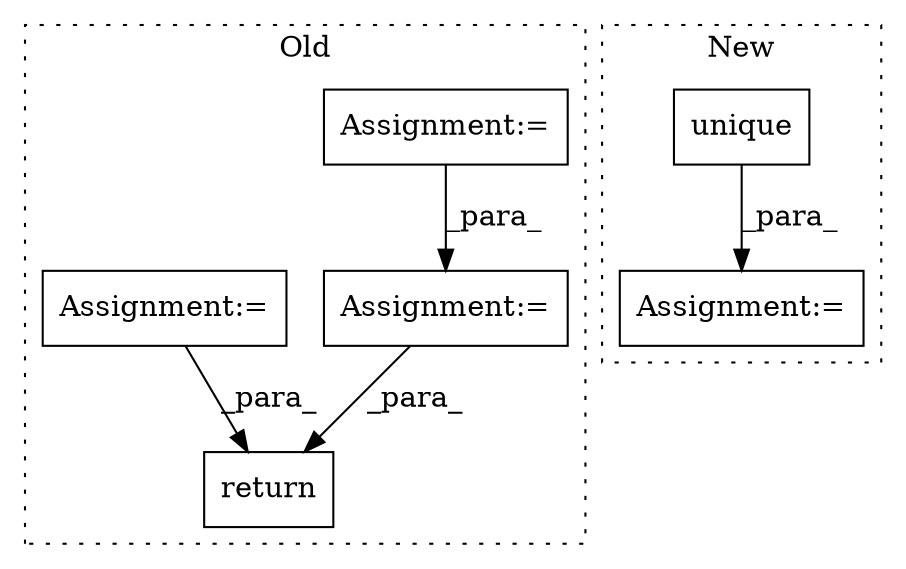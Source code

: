 digraph G {
subgraph cluster0 {
1 [label="return" a="41" s="2478" l="7" shape="box"];
4 [label="Assignment:=" a="7" s="2108" l="1" shape="box"];
5 [label="Assignment:=" a="7" s="2205" l="32" shape="box"];
6 [label="Assignment:=" a="7" s="2071" l="1" shape="box"];
label = "Old";
style="dotted";
}
subgraph cluster1 {
2 [label="unique" a="32" s="2238,2253" l="7,1" shape="box"];
3 [label="Assignment:=" a="7" s="2220" l="1" shape="box"];
label = "New";
style="dotted";
}
2 -> 3 [label="_para_"];
4 -> 1 [label="_para_"];
5 -> 4 [label="_para_"];
6 -> 1 [label="_para_"];
}